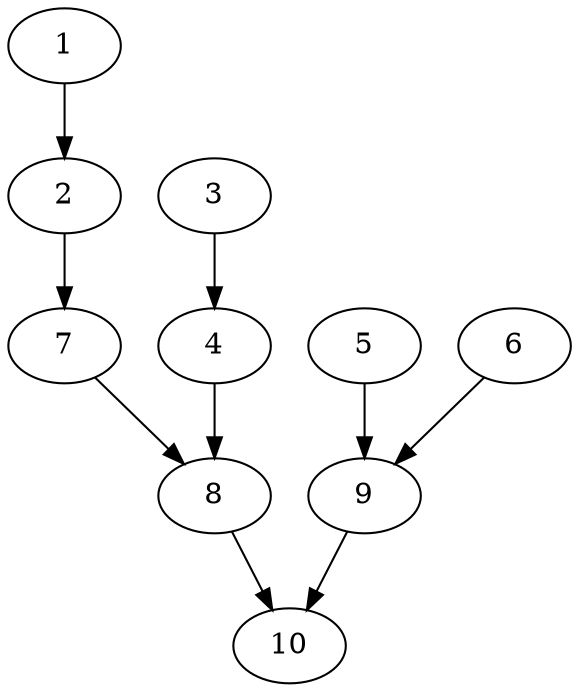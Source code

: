 digraph "Layered_N10_Layers1-2-4-2-1_Join_P1.dot" {
	1	[Weight=26];
	2	[Weight=12];
	3	[Weight=35];
	4	[Weight=30];
	5	[Weight=22];
	6	[Weight=14];
	7	[Weight=14];
	8	[Weight=13];
	9	[Weight=14];
	10	[Weight=40];
	1 -> 2 [Weight=8];
	2 -> 7 [Weight=2];
	3 -> 4 [Weight=5];
	4 -> 8 [Weight=8];
	5 -> 9 [Weight=9];
	6 -> 9 [Weight=19];
	7 -> 8 [Weight=20];
	8 -> 10 [Weight=6];
	9 -> 10 [Weight=10];
}
